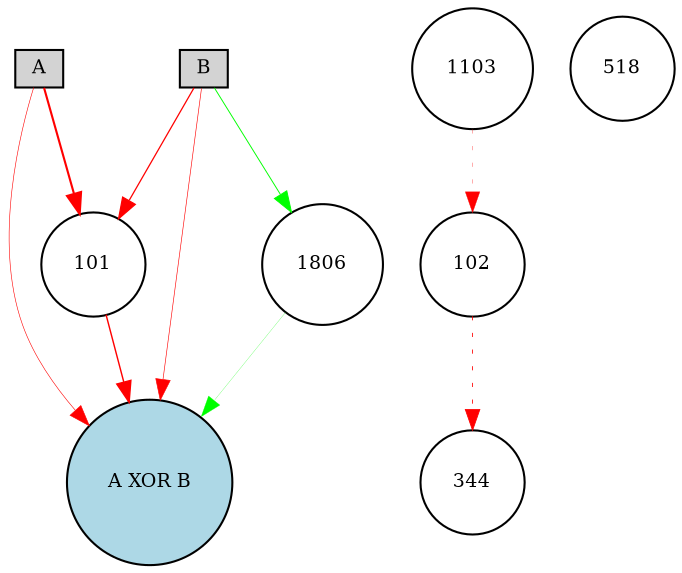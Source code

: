 digraph {
	node [fontsize=9 height=0.2 shape=circle width=0.2]
	A [fillcolor=lightgray shape=box style=filled]
	B [fillcolor=lightgray shape=box style=filled]
	"A XOR B" [fillcolor=lightblue style=filled]
	101 [fillcolor=white style=filled]
	102 [fillcolor=white style=filled]
	518 [fillcolor=white style=filled]
	1806 [fillcolor=white style=filled]
	1103 [fillcolor=white style=filled]
	344 [fillcolor=white style=filled]
	A -> 101 [color=red penwidth=1.014475964605062 style=solid]
	B -> 101 [color=red penwidth=0.6039459171968576 style=solid]
	101 -> "A XOR B" [color=red penwidth=0.684020074349466 style=solid]
	102 -> 344 [color=red penwidth=0.39568527424792477 style=dotted]
	1103 -> 102 [color=red penwidth=0.1543632724567388 style=dotted]
	B -> "A XOR B" [color=red penwidth=0.29503754516838065 style=solid]
	B -> 1806 [color=green penwidth=0.45344458118601894 style=solid]
	1806 -> "A XOR B" [color=green penwidth=0.1072748034717091 style=solid]
	A -> "A XOR B" [color=red penwidth=0.2789419808374101 style=solid]
}
